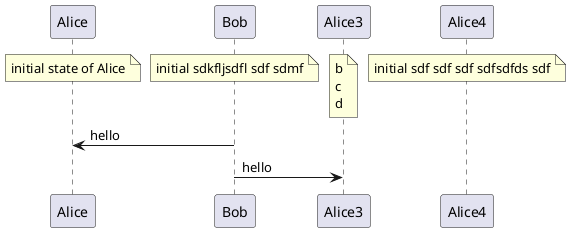 {
  "sha1": "73s3rhzdp00ou2rw5qhubz73p4wzm03",
  "insertion": {
    "when": "2024-05-30T20:48:21.114Z",
    "user": "plantuml@gmail.com"
  }
}
@startuml
note over Alice : initial state of Alice
/ note over Bob : initial sdkfljsdfl sdf sdmf
/ note over Alice3
 b
 c
 d
end note
/ note over Alice4 : initial sdf sdf sdf sdfsdfds sdf
Bob -> Alice : hello
Bob -> Alice3 : hello
@enduml
